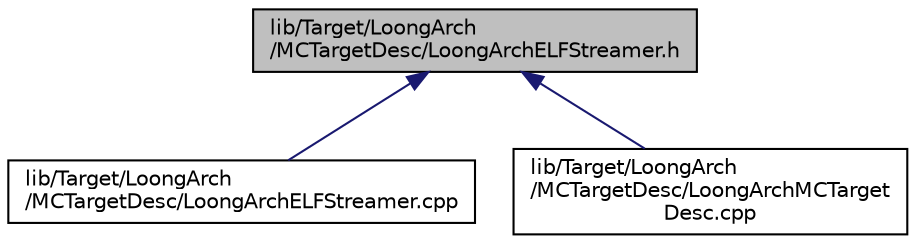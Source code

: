 digraph "lib/Target/LoongArch/MCTargetDesc/LoongArchELFStreamer.h"
{
 // LATEX_PDF_SIZE
  bgcolor="transparent";
  edge [fontname="Helvetica",fontsize="10",labelfontname="Helvetica",labelfontsize="10"];
  node [fontname="Helvetica",fontsize="10",shape=record];
  Node1 [label="lib/Target/LoongArch\l/MCTargetDesc/LoongArchELFStreamer.h",height=0.2,width=0.4,color="black", fillcolor="grey75", style="filled", fontcolor="black",tooltip=" "];
  Node1 -> Node2 [dir="back",color="midnightblue",fontsize="10",style="solid",fontname="Helvetica"];
  Node2 [label="lib/Target/LoongArch\l/MCTargetDesc/LoongArchELFStreamer.cpp",height=0.2,width=0.4,color="black",URL="$LoongArchELFStreamer_8cpp.html",tooltip=" "];
  Node1 -> Node3 [dir="back",color="midnightblue",fontsize="10",style="solid",fontname="Helvetica"];
  Node3 [label="lib/Target/LoongArch\l/MCTargetDesc/LoongArchMCTarget\lDesc.cpp",height=0.2,width=0.4,color="black",URL="$LoongArchMCTargetDesc_8cpp.html",tooltip=" "];
}
